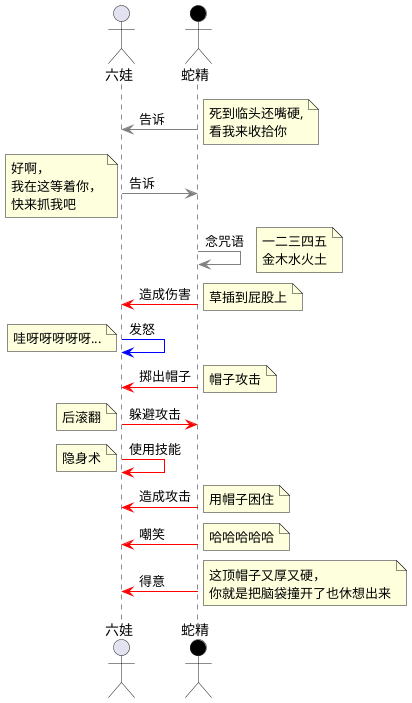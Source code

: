 ' https://www.bilibili.com/video/BV1zQ4y1d7dQ?p=16
' 12:45 ~ 13:46

@startuml
actor       六娃   as sixWa
actor       蛇精    as snake  #Black

snake -[#Grey]> sixWa : 告诉
note right
    死到临头还嘴硬,
    看我来收拾你
end note

sixWa -[#Grey]> snake : 告诉
note left
    好啊，
    我在这等着你，
    快来抓我吧
end note

snake -[#Grey]> snake : 念咒语
note right
    一二三四五
    金木水火土
end note

snake -[#Red]> sixWa : 造成伤害
note right: 草插到屁股上

sixWa -[#Blue]> sixWa : 发怒
note left: 哇呀呀呀呀呀...

snake -[#Red]> sixWa : 掷出帽子
note right: 帽子攻击

sixWa -[#Red]> snake : 躲避攻击
note left: 后滚翻

sixWa -[#Red]> sixWa : 使用技能
note left: 隐身术

snake -[#Red]> sixWa : 造成攻击
note right: 用帽子困住

snake -[#Red]> sixWa : 嘲笑
note right: 哈哈哈哈哈

snake -[#Red]> sixWa : 得意
note right
    这顶帽子又厚又硬，
    你就是把脑袋撞开了也休想出来
end note

@enduml

